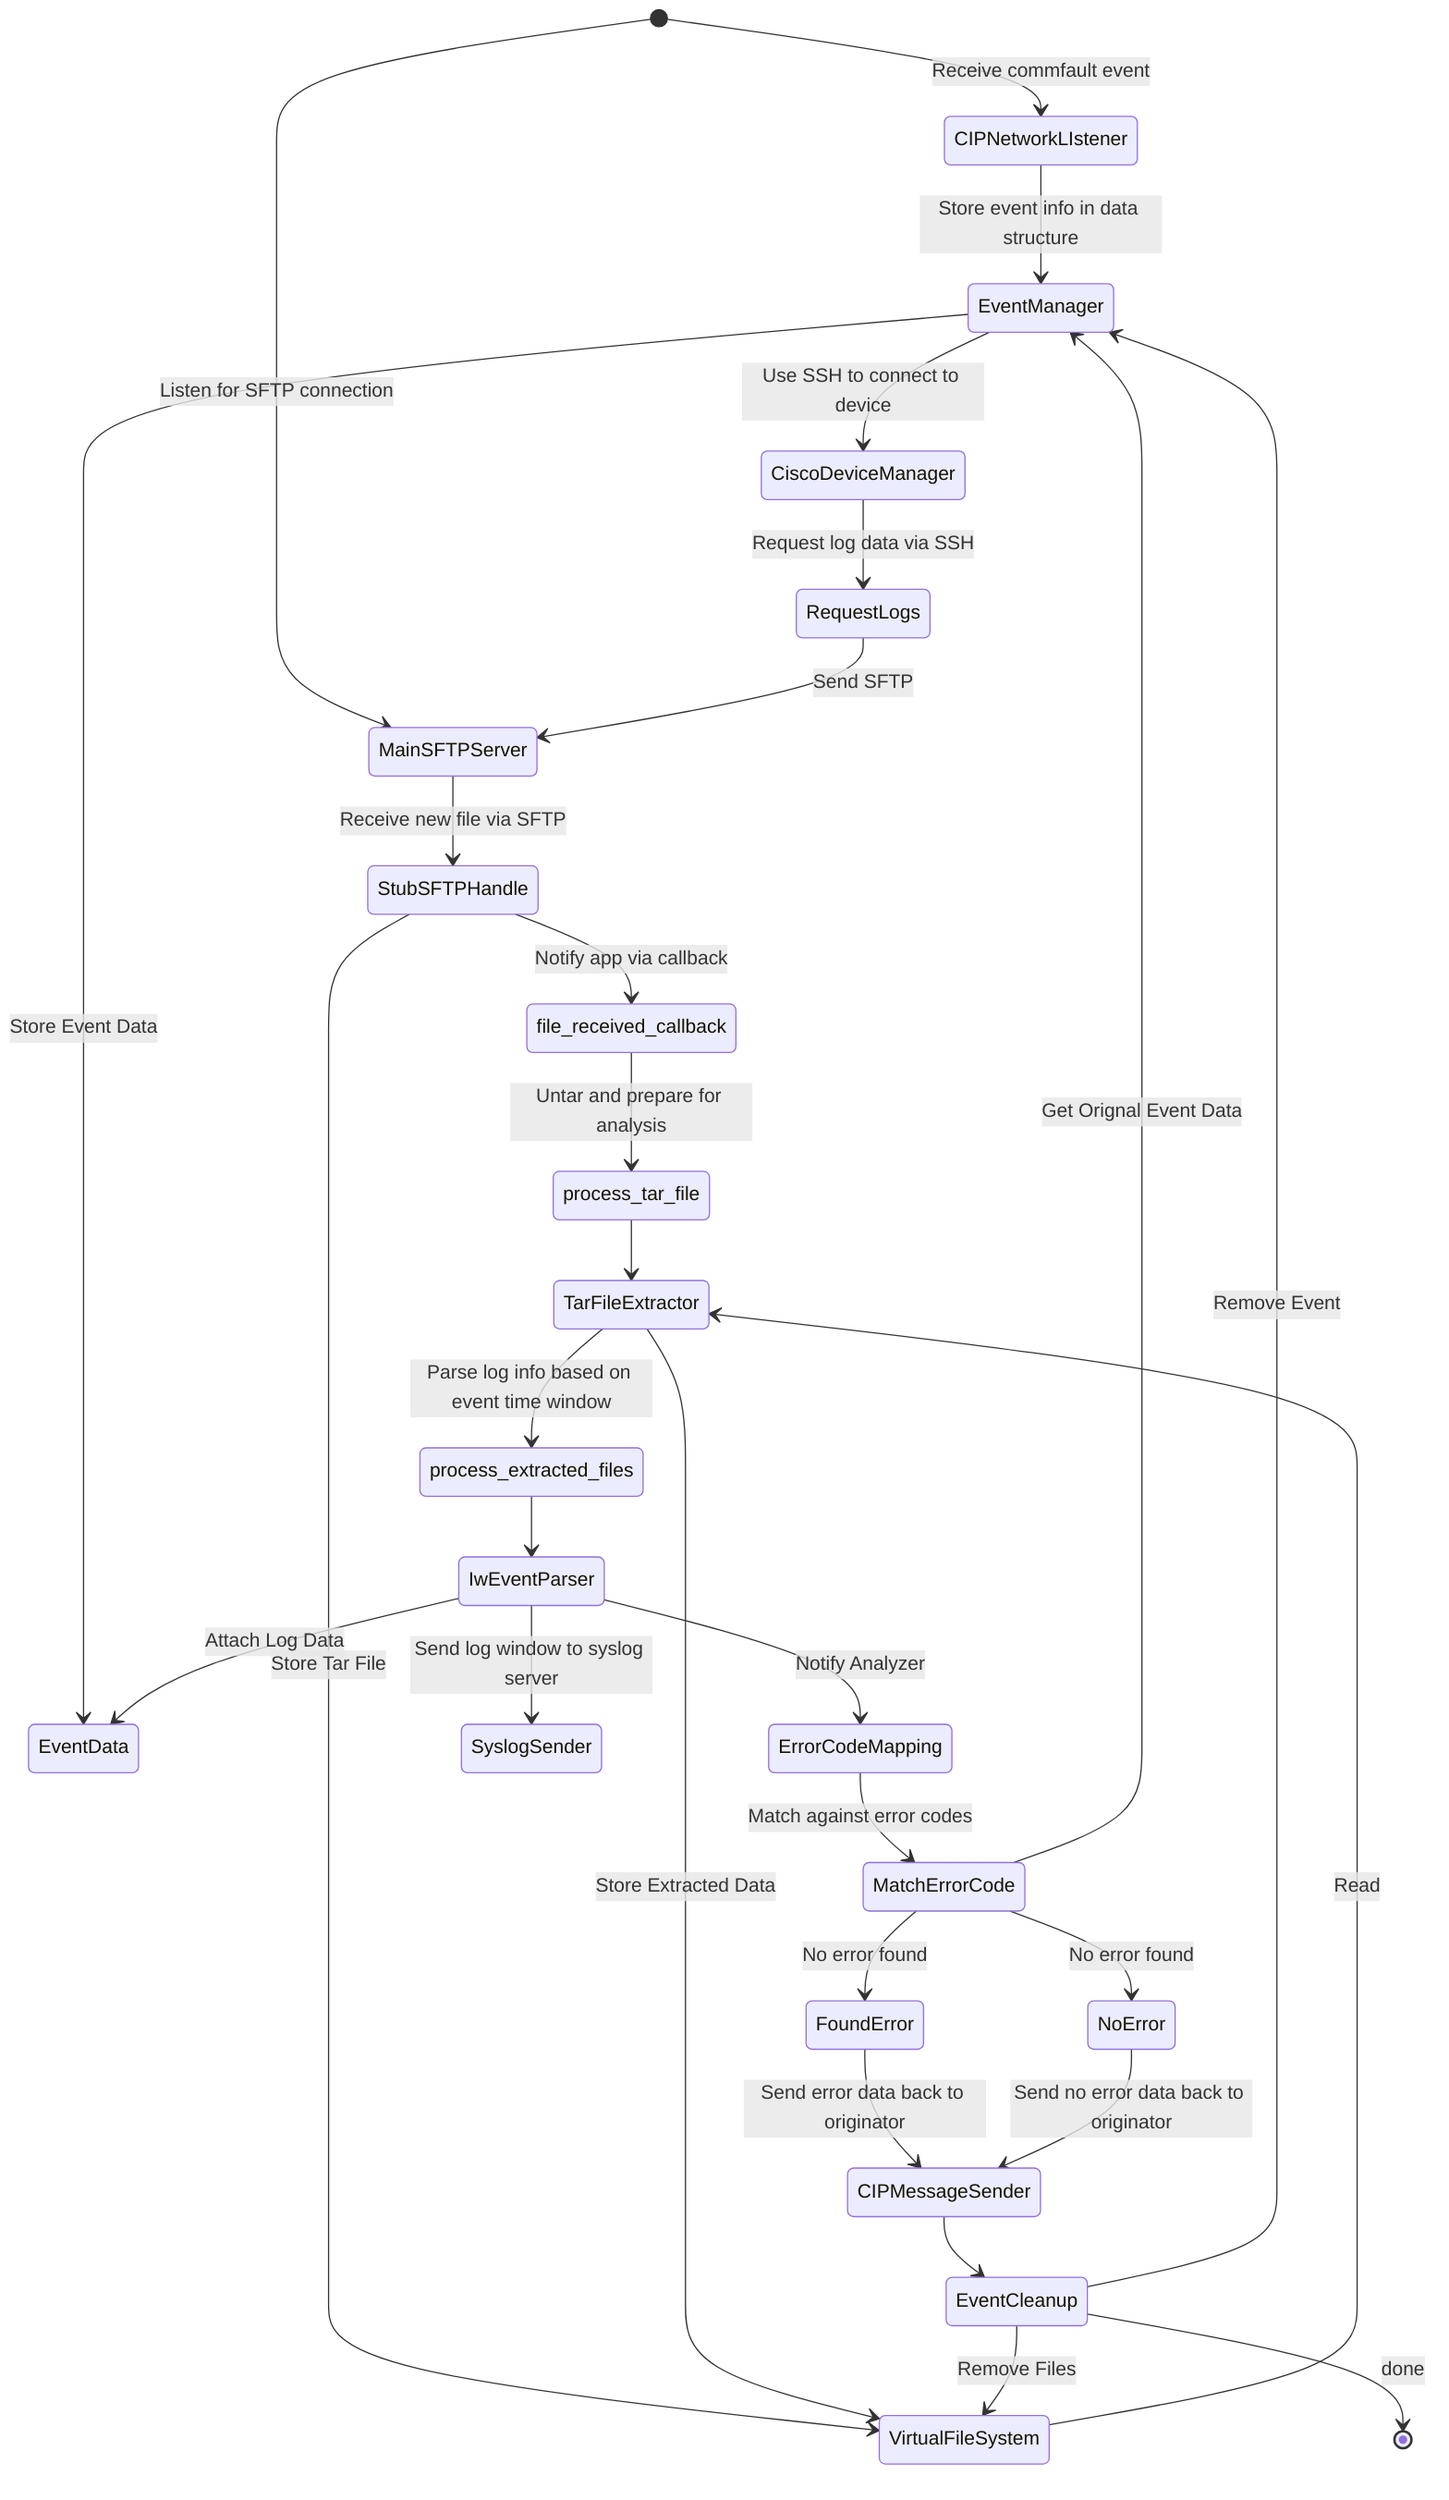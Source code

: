 stateDiagram-v2
    [*] --> CIPNetworkLIstener : Receive commfault event
    [*] --> MainSFTPServer : Listen for SFTP connection
    CIPNetworkLIstener --> EventManager : Store event info in data structure
    EventManager --> EventData: Store Event Data
    EventManager --> CiscoDeviceManager : Use SSH to connect to device
    CiscoDeviceManager --> RequestLogs : Request log data via SSH
    RequestLogs --> MainSFTPServer : Send SFTP
    MainSFTPServer --> StubSFTPHandle : Receive new file via SFTP
    StubSFTPHandle --> file_received_callback : Notify app via callback
    StubSFTPHandle --> VirtualFileSystem: Store Tar File
    file_received_callback --> process_tar_file : Untar and prepare for analysis
    process_tar_file --> TarFileExtractor
    TarFileExtractor --> process_extracted_files : Parse log info based on event time window
    process_extracted_files --> IwEventParser
    VirtualFileSystem --> TarFileExtractor : Read
    TarFileExtractor --> VirtualFileSystem : Store Extracted Data
    IwEventParser --> ErrorCodeMapping : Notify Analyzer
    IwEventParser --> SyslogSender : Send log window to syslog server
    IwEventParser --> EventData: Attach Log Data
    ErrorCodeMapping --> MatchErrorCode : Match against error codes
    MatchErrorCode --> EventManager: Get Orignal Event Data
    MatchErrorCode --> NoError : No error found
    MatchErrorCode --> FoundError : No error found
    FoundError --> CIPMessageSender : Send error data back to originator
    NoError --> CIPMessageSender : Send no error data back to originator
    CIPMessageSender --> EventCleanup
    EventCleanup --> VirtualFileSystem: Remove Files
    EventCleanup --> EventManager: Remove Event
    EventCleanup --> [*]: done